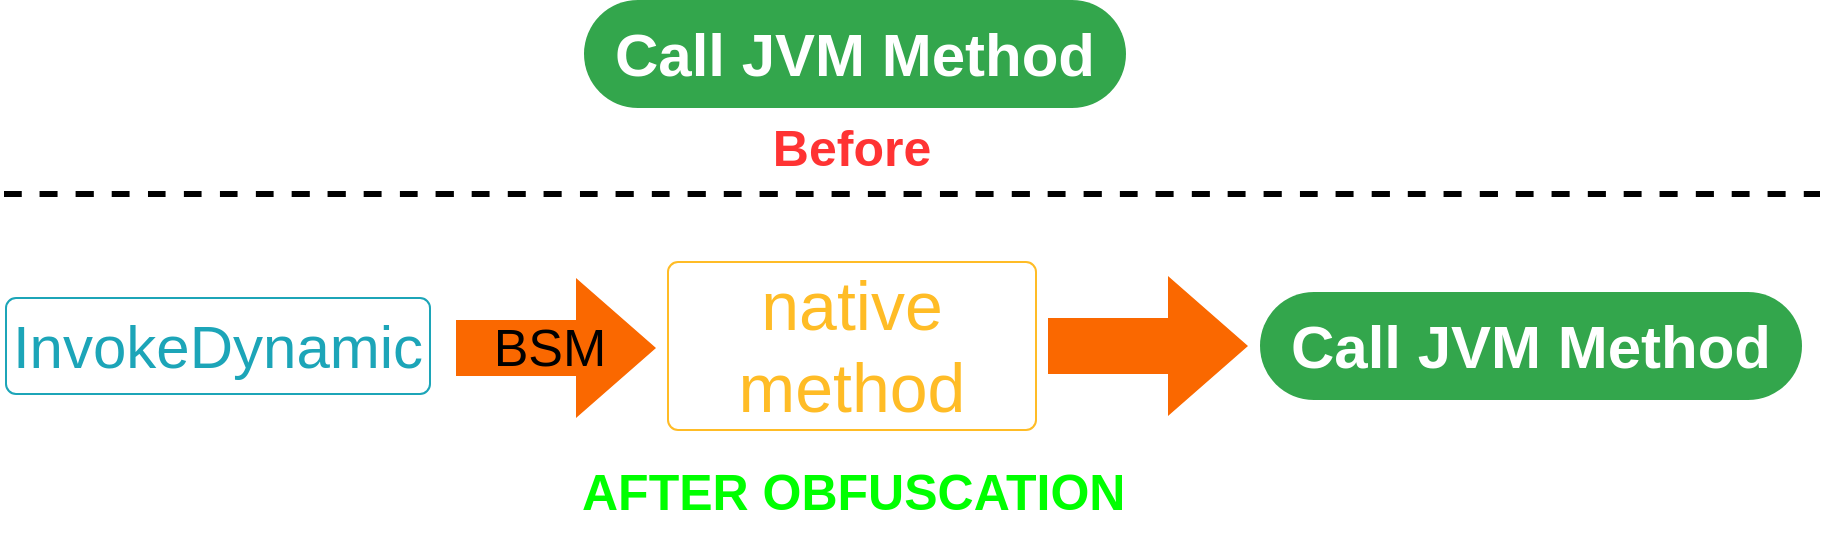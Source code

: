 <mxfile version="21.3.7" type="device">
  <diagram id="Src1nQ2m5AcSSeXyaqiw" name="第 1 页">
    <mxGraphModel dx="1178" dy="772" grid="0" gridSize="10" guides="1" tooltips="1" connect="1" arrows="1" fold="1" page="0" pageScale="1" pageWidth="1169" pageHeight="1654" math="0" shadow="0">
      <root>
        <mxCell id="0" />
        <mxCell id="1" parent="0" />
        <mxCell id="ytkLgj_8M-QQ-XNOg4pT-11" value="&lt;font style=&quot;font-size: 34px;&quot;&gt;native method&lt;/font&gt;" style="html=1;shadow=0;dashed=0;shape=mxgraph.bootstrap.rrect;rSize=5;strokeColor=#FFBC26;strokeWidth=1;fillColor=none;fontColor=#FFBC26;whiteSpace=wrap;align=center;verticalAlign=middle;spacingLeft=0;fontStyle=0;fontSize=34;spacing=5;hachureGap=4;" parent="1" vertex="1">
          <mxGeometry x="50" y="194" width="184" height="84" as="geometry" />
        </mxCell>
        <mxCell id="ytkLgj_8M-QQ-XNOg4pT-13" value="InvokeDynamic" style="html=1;shadow=0;dashed=0;shape=mxgraph.bootstrap.rrect;rSize=5;strokeColor=#1CA5B8;strokeWidth=1;fillColor=none;fontColor=#1CA5B8;whiteSpace=wrap;align=center;verticalAlign=middle;spacingLeft=0;fontStyle=0;fontSize=30;spacing=5;hachureGap=4;" parent="1" vertex="1">
          <mxGeometry x="-281" y="212" width="212" height="48" as="geometry" />
        </mxCell>
        <mxCell id="ytkLgj_8M-QQ-XNOg4pT-15" value="" style="verticalLabelPosition=bottom;verticalAlign=top;html=1;strokeWidth=2;shape=mxgraph.arrows2.arrow;dy=0.6;dx=40;notch=0;hachureGap=4;fontSize=25;fontColor=#000000;noLabel=1;labelBackgroundColor=default;fillColor=#fa6800;strokeColor=none;" parent="1" vertex="1">
          <mxGeometry x="-56" y="202" width="100" height="70" as="geometry" />
        </mxCell>
        <mxCell id="ytkLgj_8M-QQ-XNOg4pT-18" value="&lt;font style=&quot;font-size: 30px&quot;&gt;Call JVM Method&lt;/font&gt;" style="rounded=1;whiteSpace=wrap;html=1;arcSize=50;strokeColor=none;strokeWidth=1;fillColor=#33A64C;fontColor=#FFFFFF;whiteSpace=wrap;align=center;verticalAlign=middle;spacingLeft=0;fontStyle=1;fontSize=14;spacing=10;hachureGap=4;" parent="1" vertex="1">
          <mxGeometry x="346" y="209" width="271" height="54" as="geometry" />
        </mxCell>
        <mxCell id="AAEYWgePTaziBBvsbTVl-1" value="BSM" style="text;strokeColor=none;fillColor=none;html=1;align=center;verticalAlign=middle;whiteSpace=wrap;rounded=0;hachureGap=4;fontSize=26;" parent="1" vertex="1">
          <mxGeometry x="-39" y="222" width="60" height="30" as="geometry" />
        </mxCell>
        <mxCell id="AAEYWgePTaziBBvsbTVl-2" value="" style="verticalLabelPosition=bottom;verticalAlign=top;html=1;strokeWidth=2;shape=mxgraph.arrows2.arrow;dy=0.6;dx=40;notch=0;hachureGap=4;fontSize=25;fontColor=#000000;noLabel=1;labelBackgroundColor=default;fillColor=#fa6800;strokeColor=none;" parent="1" vertex="1">
          <mxGeometry x="240" y="201" width="100" height="70" as="geometry" />
        </mxCell>
        <mxCell id="AAEYWgePTaziBBvsbTVl-4" value="&lt;font style=&quot;font-size: 25px;&quot;&gt;&lt;b style=&quot;font-size: 25px;&quot;&gt;AFTER OBFUSCATION&lt;/b&gt;&lt;/font&gt;" style="text;strokeColor=none;fillColor=none;html=1;align=left;verticalAlign=middle;whiteSpace=wrap;rounded=0;hachureGap=4;fontSize=25;fontColor=#00FF00;" parent="1" vertex="1">
          <mxGeometry x="5" y="281" width="274" height="54" as="geometry" />
        </mxCell>
        <mxCell id="AAEYWgePTaziBBvsbTVl-5" value="&lt;font color=&quot;#ff3333&quot; style=&quot;font-size: 25px;&quot;&gt;&lt;b style=&quot;font-size: 25px;&quot;&gt;Before&lt;/b&gt;&lt;/font&gt;" style="text;strokeColor=none;fillColor=none;html=1;align=center;verticalAlign=middle;whiteSpace=wrap;rounded=0;hachureGap=4;fontSize=25;fontColor=#00FF00;" parent="1" vertex="1">
          <mxGeometry x="69" y="109" width="146" height="54" as="geometry" />
        </mxCell>
        <mxCell id="AAEYWgePTaziBBvsbTVl-6" value="&lt;font style=&quot;font-size: 30px&quot;&gt;Call JVM Method&lt;/font&gt;" style="rounded=1;whiteSpace=wrap;html=1;arcSize=50;strokeColor=none;strokeWidth=1;fillColor=#33A64C;fontColor=#FFFFFF;whiteSpace=wrap;align=center;verticalAlign=middle;spacingLeft=0;fontStyle=1;fontSize=14;spacing=10;hachureGap=4;" parent="1" vertex="1">
          <mxGeometry x="8" y="63" width="271" height="54" as="geometry" />
        </mxCell>
        <mxCell id="AAEYWgePTaziBBvsbTVl-7" value="" style="endArrow=none;dashed=1;html=1;rounded=0;fontSize=42;fontColor=#FF3333;startSize=14;endSize=14;sourcePerimeterSpacing=8;targetPerimeterSpacing=8;curved=1;strokeWidth=3;" parent="1" edge="1">
          <mxGeometry width="50" height="50" relative="1" as="geometry">
            <mxPoint x="-282" y="160" as="sourcePoint" />
            <mxPoint x="626" y="160" as="targetPoint" />
          </mxGeometry>
        </mxCell>
      </root>
    </mxGraphModel>
  </diagram>
</mxfile>
